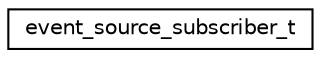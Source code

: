 digraph "Graphical Class Hierarchy"
{
 // LATEX_PDF_SIZE
  edge [fontname="Helvetica",fontsize="10",labelfontname="Helvetica",labelfontsize="10"];
  node [fontname="Helvetica",fontsize="10",shape=record];
  rankdir="LR";
  Node0 [label="event_source_subscriber_t",height=0.2,width=0.4,color="black", fillcolor="white", style="filled",URL="$structevent__source__subscriber__t.html",tooltip="Subscriber of an event source."];
}

